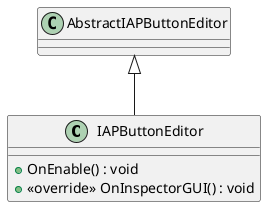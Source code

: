 @startuml
class IAPButtonEditor {
    + OnEnable() : void
    + <<override>> OnInspectorGUI() : void
}
AbstractIAPButtonEditor <|-- IAPButtonEditor
@enduml
